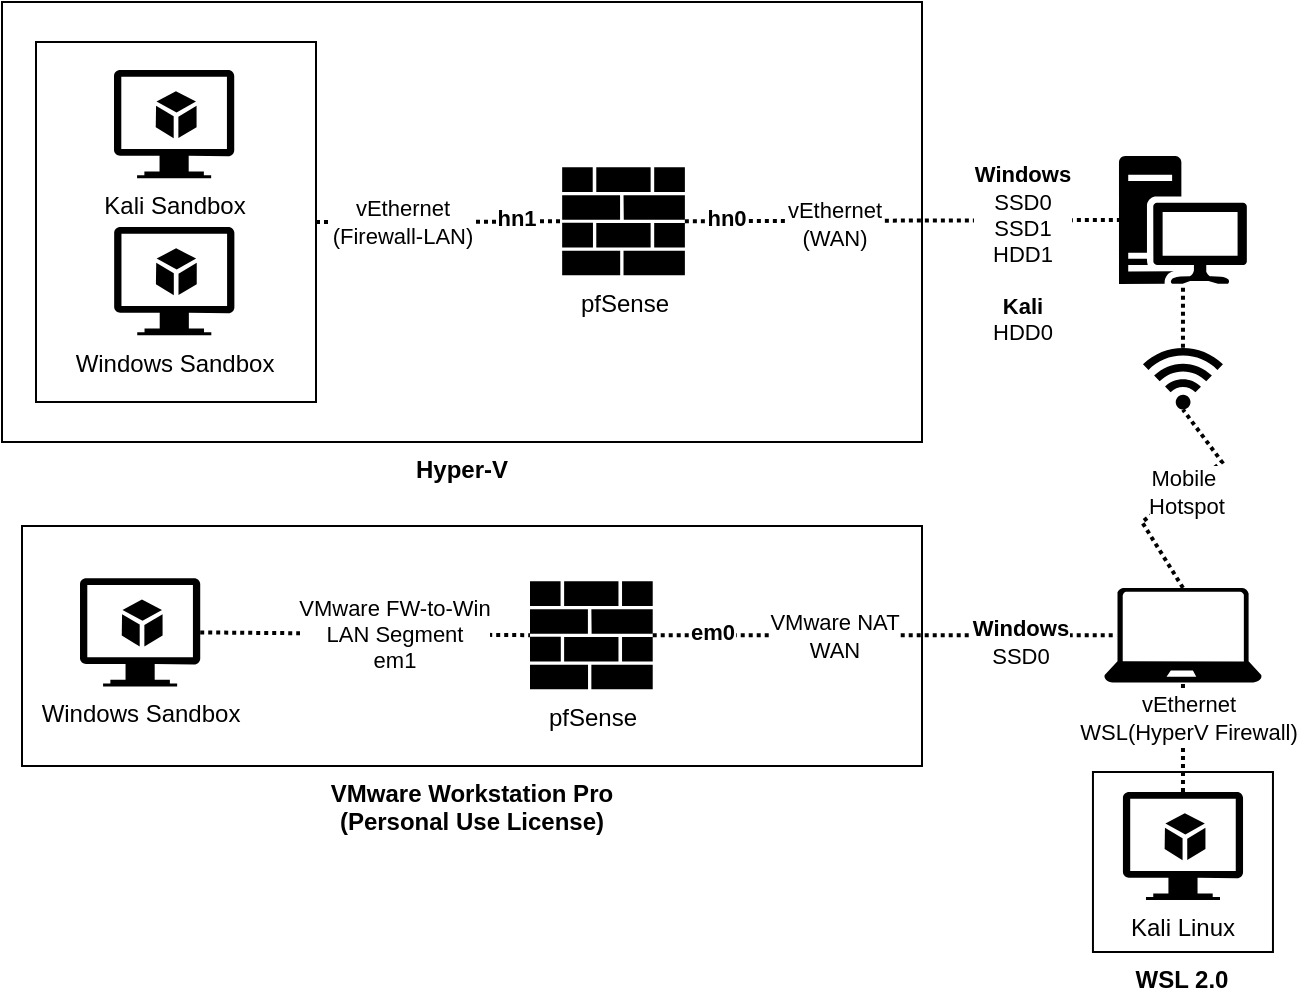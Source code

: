 <mxfile version="26.0.13">
  <diagram name="Page-1" id="wu3uH7MPWoGManeEXMyQ">
    <mxGraphModel dx="2336" dy="620" grid="1" gridSize="10" guides="1" tooltips="1" connect="1" arrows="1" fold="1" page="1" pageScale="1" pageWidth="1169" pageHeight="826" math="0" shadow="0">
      <root>
        <mxCell id="0" />
        <mxCell id="1" parent="0" />
        <mxCell id="8OkVdOE0yO2fCD5ghOcW-45" value="Hyper-V" style="rounded=0;whiteSpace=wrap;fillColor=none;labelPosition=center;verticalLabelPosition=bottom;align=center;verticalAlign=top;fontStyle=1;html=1;" vertex="1" parent="1">
          <mxGeometry x="-40" y="220" width="460" height="220" as="geometry" />
        </mxCell>
        <mxCell id="8OkVdOE0yO2fCD5ghOcW-11" value="" style="endArrow=none;dashed=1;html=1;strokeWidth=2;rounded=0;entryX=0;entryY=0.5;entryDx=0;entryDy=0;entryPerimeter=0;dashPattern=1 1;exitX=1;exitY=0.5;exitDx=0;exitDy=0;exitPerimeter=0;" edge="1" parent="1" source="8OkVdOE0yO2fCD5ghOcW-24" target="8OkVdOE0yO2fCD5ghOcW-19">
          <mxGeometry width="50" height="50" relative="1" as="geometry">
            <mxPoint x="183.11" y="536.6" as="sourcePoint" />
            <mxPoint x="281.893" y="538.298" as="targetPoint" />
          </mxGeometry>
        </mxCell>
        <mxCell id="8OkVdOE0yO2fCD5ghOcW-36" value="&lt;div&gt;VMware FW-to-Win&lt;/div&gt;&lt;div&gt;LAN Segment&lt;br&gt;em1&lt;/div&gt;" style="edgeLabel;html=1;align=center;verticalAlign=middle;resizable=0;points=[];" vertex="1" connectable="0" parent="8OkVdOE0yO2fCD5ghOcW-11">
          <mxGeometry x="-0.15" relative="1" as="geometry">
            <mxPoint x="27" as="offset" />
          </mxGeometry>
        </mxCell>
        <mxCell id="8OkVdOE0yO2fCD5ghOcW-18" value="" style="sketch=0;aspect=fixed;pointerEvents=1;shadow=0;dashed=0;html=1;strokeColor=none;labelPosition=center;verticalLabelPosition=bottom;verticalAlign=top;align=center;fillColor=light-dark(#000000, #bfd3ff);shape=mxgraph.azure.laptop" vertex="1" parent="1">
          <mxGeometry x="511.07" y="512.95" width="78.83" height="47.3" as="geometry" />
        </mxCell>
        <mxCell id="8OkVdOE0yO2fCD5ghOcW-19" value="pfSense" style="sketch=0;aspect=fixed;pointerEvents=1;shadow=0;dashed=0;html=1;strokeColor=none;labelPosition=center;verticalLabelPosition=bottom;verticalAlign=top;align=center;fillColor=#000000;shape=mxgraph.mscae.enterprise.firewall" vertex="1" parent="1">
          <mxGeometry x="224" y="509.6" width="61.36" height="54" as="geometry" />
        </mxCell>
        <mxCell id="8OkVdOE0yO2fCD5ghOcW-20" value="" style="endArrow=none;dashed=1;html=1;strokeWidth=2;rounded=0;entryX=0.08;entryY=0.5;entryDx=0;entryDy=0;entryPerimeter=0;dashPattern=1 1;exitX=1;exitY=0.5;exitDx=0;exitDy=0;exitPerimeter=0;" edge="1" parent="1" source="8OkVdOE0yO2fCD5ghOcW-19">
          <mxGeometry width="50" height="50" relative="1" as="geometry">
            <mxPoint x="340" y="535" as="sourcePoint" />
            <mxPoint x="517.376" y="536.6" as="targetPoint" />
          </mxGeometry>
        </mxCell>
        <mxCell id="8OkVdOE0yO2fCD5ghOcW-35" value="&lt;div&gt;VMware NAT&lt;/div&gt;&lt;div&gt;WAN&lt;/div&gt;" style="edgeLabel;html=1;align=center;verticalAlign=middle;resizable=0;points=[];" vertex="1" connectable="0" parent="8OkVdOE0yO2fCD5ghOcW-20">
          <mxGeometry x="0.152" y="1" relative="1" as="geometry">
            <mxPoint x="-43" y="1" as="offset" />
          </mxGeometry>
        </mxCell>
        <mxCell id="8OkVdOE0yO2fCD5ghOcW-55" value="&lt;b&gt;Windows&lt;br&gt;&lt;/b&gt;SSD0" style="edgeLabel;html=1;align=center;verticalAlign=middle;resizable=0;points=[];" vertex="1" connectable="0" parent="8OkVdOE0yO2fCD5ghOcW-20">
          <mxGeometry x="0.444" y="-3" relative="1" as="geometry">
            <mxPoint x="16" as="offset" />
          </mxGeometry>
        </mxCell>
        <mxCell id="8OkVdOE0yO2fCD5ghOcW-60" value="em0" style="edgeLabel;html=1;align=center;verticalAlign=middle;resizable=0;points=[];fontStyle=1" vertex="1" connectable="0" parent="8OkVdOE0yO2fCD5ghOcW-20">
          <mxGeometry x="-0.744" y="2" relative="1" as="geometry">
            <mxPoint as="offset" />
          </mxGeometry>
        </mxCell>
        <mxCell id="8OkVdOE0yO2fCD5ghOcW-21" value="" style="sketch=0;aspect=fixed;pointerEvents=1;shadow=0;dashed=0;html=1;strokeColor=none;labelPosition=center;verticalLabelPosition=bottom;verticalAlign=top;align=center;fillColor=#000000;shape=mxgraph.mscae.enterprise.workstation_client" vertex="1" parent="1">
          <mxGeometry x="518.49" y="297" width="64" height="64" as="geometry" />
        </mxCell>
        <mxCell id="8OkVdOE0yO2fCD5ghOcW-24" value="Windows Sandbox" style="sketch=0;aspect=fixed;pointerEvents=1;shadow=0;dashed=0;html=1;strokeColor=none;labelPosition=center;verticalLabelPosition=bottom;verticalAlign=top;align=center;fillColor=light-dark(#000000, #bfd3ff);shape=mxgraph.azure.virtual_machine_feature" vertex="1" parent="1">
          <mxGeometry x="-1" y="508.15" width="60.11" height="54.1" as="geometry" />
        </mxCell>
        <mxCell id="8OkVdOE0yO2fCD5ghOcW-25" value="Kali Linux" style="sketch=0;aspect=fixed;pointerEvents=1;shadow=0;dashed=0;html=1;strokeColor=none;labelPosition=center;verticalLabelPosition=bottom;verticalAlign=top;align=center;fillColor=#000000;shape=mxgraph.azure.virtual_machine_feature" vertex="1" parent="1">
          <mxGeometry x="520.46" y="615" width="60.06" height="54.05" as="geometry" />
        </mxCell>
        <mxCell id="8OkVdOE0yO2fCD5ghOcW-26" value="" style="endArrow=none;dashed=1;html=1;strokeWidth=2;rounded=0;entryX=0.5;entryY=1;entryDx=0;entryDy=0;entryPerimeter=0;dashPattern=1 1;exitX=0.5;exitY=0;exitDx=0;exitDy=0;exitPerimeter=0;" edge="1" parent="1" source="8OkVdOE0yO2fCD5ghOcW-25" target="8OkVdOE0yO2fCD5ghOcW-18">
          <mxGeometry width="50" height="50" relative="1" as="geometry">
            <mxPoint x="475.15" y="560.25" as="sourcePoint" />
            <mxPoint x="561.15" y="560.25" as="targetPoint" />
          </mxGeometry>
        </mxCell>
        <mxCell id="8OkVdOE0yO2fCD5ghOcW-38" value="&lt;div&gt;vEthernet&lt;/div&gt;&lt;div&gt;WSL(HyperV Firewall)&lt;/div&gt;" style="edgeLabel;html=1;align=center;verticalAlign=middle;resizable=0;points=[];" vertex="1" connectable="0" parent="8OkVdOE0yO2fCD5ghOcW-26">
          <mxGeometry x="0.358" y="-2" relative="1" as="geometry">
            <mxPoint as="offset" />
          </mxGeometry>
        </mxCell>
        <mxCell id="8OkVdOE0yO2fCD5ghOcW-27" value="WSL 2.0" style="whiteSpace=wrap;html=1;aspect=fixed;fillColor=none;labelPosition=center;verticalLabelPosition=bottom;align=center;verticalAlign=top;fontStyle=1" vertex="1" parent="1">
          <mxGeometry x="505.48" y="605" width="90" height="90" as="geometry" />
        </mxCell>
        <mxCell id="8OkVdOE0yO2fCD5ghOcW-28" value="" style="sketch=0;aspect=fixed;pointerEvents=1;shadow=0;dashed=0;html=1;strokeColor=none;labelPosition=left;verticalLabelPosition=middle;verticalAlign=middle;align=right;fillColor=light-dark(#000000, #bfd3ff);shape=mxgraph.mscae.enterprise.wireless_connection;rotation=-90;textDirection=vertical-rl;" vertex="1" parent="1">
          <mxGeometry x="533.68" y="387" width="33.6" height="40" as="geometry" />
        </mxCell>
        <mxCell id="8OkVdOE0yO2fCD5ghOcW-30" value="" style="endArrow=none;dashed=1;html=1;strokeWidth=2;rounded=0;entryX=0.5;entryY=1;entryDx=0;entryDy=0;entryPerimeter=0;dashPattern=1 1;exitX=0.92;exitY=0.5;exitDx=0;exitDy=0;exitPerimeter=0;" edge="1" parent="1" source="8OkVdOE0yO2fCD5ghOcW-28" target="8OkVdOE0yO2fCD5ghOcW-21">
          <mxGeometry width="50" height="50" relative="1" as="geometry">
            <mxPoint x="550.18" y="440" as="sourcePoint" />
            <mxPoint x="550.18" y="385" as="targetPoint" />
          </mxGeometry>
        </mxCell>
        <mxCell id="8OkVdOE0yO2fCD5ghOcW-31" value="" style="endArrow=none;dashed=1;html=1;strokeWidth=2;rounded=0;dashPattern=1 1;exitX=0.5;exitY=0;exitDx=0;exitDy=0;exitPerimeter=0;entryX=0;entryY=0.5;entryDx=0;entryDy=0;entryPerimeter=0;" edge="1" parent="1" source="8OkVdOE0yO2fCD5ghOcW-18" target="8OkVdOE0yO2fCD5ghOcW-28">
          <mxGeometry width="50" height="50" relative="1" as="geometry">
            <mxPoint x="560" y="420" as="sourcePoint" />
            <mxPoint x="550" y="454" as="targetPoint" />
            <Array as="points">
              <mxPoint x="530" y="480" />
              <mxPoint x="570" y="450" />
            </Array>
          </mxGeometry>
        </mxCell>
        <mxCell id="8OkVdOE0yO2fCD5ghOcW-32" value="&lt;div&gt;Mobile&amp;nbsp;&lt;/div&gt;&lt;div&gt;Hotspot&lt;/div&gt;" style="edgeLabel;html=1;align=center;verticalAlign=middle;resizable=0;points=[];" vertex="1" connectable="0" parent="8OkVdOE0yO2fCD5ghOcW-31">
          <mxGeometry x="0.189" y="-1" relative="1" as="geometry">
            <mxPoint x="-5" y="4" as="offset" />
          </mxGeometry>
        </mxCell>
        <mxCell id="8OkVdOE0yO2fCD5ghOcW-37" value="&lt;div&gt;VMware Workstation Pro&lt;/div&gt;&lt;div&gt;(Personal Use License)&lt;/div&gt;" style="rounded=0;whiteSpace=wrap;html=1;fillColor=none;labelPosition=center;verticalLabelPosition=bottom;align=center;verticalAlign=top;fontStyle=1" vertex="1" parent="1">
          <mxGeometry x="-30" y="482" width="450" height="120" as="geometry" />
        </mxCell>
        <mxCell id="8OkVdOE0yO2fCD5ghOcW-41" value="pfSense" style="sketch=0;aspect=fixed;pointerEvents=1;shadow=0;dashed=0;html=1;strokeColor=none;labelPosition=center;verticalLabelPosition=bottom;verticalAlign=top;align=center;fillColor=#000000;shape=mxgraph.mscae.enterprise.firewall" vertex="1" parent="1">
          <mxGeometry x="240.08" y="302.6" width="61.36" height="54" as="geometry" />
        </mxCell>
        <mxCell id="8OkVdOE0yO2fCD5ghOcW-42" value="" style="endArrow=none;dashed=1;html=1;strokeWidth=2;rounded=0;entryX=0;entryY=0.5;entryDx=0;entryDy=0;entryPerimeter=0;dashPattern=1 1;exitX=1;exitY=0.5;exitDx=0;exitDy=0;exitPerimeter=0;" edge="1" parent="1" source="8OkVdOE0yO2fCD5ghOcW-41" target="8OkVdOE0yO2fCD5ghOcW-21">
          <mxGeometry width="50" height="50" relative="1" as="geometry">
            <mxPoint x="382.44" y="329.6" as="sourcePoint" />
            <mxPoint x="520.456" y="329.6" as="targetPoint" />
          </mxGeometry>
        </mxCell>
        <mxCell id="8OkVdOE0yO2fCD5ghOcW-43" value="&lt;div&gt;vEthernet&lt;/div&gt;&lt;div&gt;(WAN)&lt;/div&gt;" style="edgeLabel;html=1;align=center;verticalAlign=middle;resizable=0;points=[];" vertex="1" connectable="0" parent="8OkVdOE0yO2fCD5ghOcW-42">
          <mxGeometry x="0.152" y="1" relative="1" as="geometry">
            <mxPoint x="-51" y="2" as="offset" />
          </mxGeometry>
        </mxCell>
        <mxCell id="8OkVdOE0yO2fCD5ghOcW-46" value="&lt;div&gt;&lt;b&gt;Windows&lt;/b&gt;&lt;/div&gt;&lt;div&gt;SSD0&lt;br&gt;SSD1&lt;br&gt;HDD1&lt;br&gt;&lt;br&gt;&lt;b&gt;Kali&lt;br&gt;&lt;/b&gt;HDD0&lt;/div&gt;" style="edgeLabel;html=1;align=center;verticalAlign=middle;resizable=0;points=[];" vertex="1" connectable="0" parent="8OkVdOE0yO2fCD5ghOcW-42">
          <mxGeometry x="0.366" relative="1" as="geometry">
            <mxPoint x="20" y="17" as="offset" />
          </mxGeometry>
        </mxCell>
        <mxCell id="8OkVdOE0yO2fCD5ghOcW-44" value="Windows Sandbox" style="sketch=0;aspect=fixed;pointerEvents=1;shadow=0;dashed=0;html=1;strokeColor=none;labelPosition=center;verticalLabelPosition=bottom;verticalAlign=top;align=center;fillColor=light-dark(#000000, #bfd3ff);shape=mxgraph.azure.virtual_machine_feature" vertex="1" parent="1">
          <mxGeometry x="16.08" y="332.5" width="60.11" height="54.1" as="geometry" />
        </mxCell>
        <mxCell id="8OkVdOE0yO2fCD5ghOcW-49" value="Kali Sandbox" style="sketch=0;aspect=fixed;pointerEvents=1;shadow=0;dashed=0;html=1;strokeColor=none;labelPosition=center;verticalLabelPosition=bottom;verticalAlign=top;align=center;fillColor=light-dark(#000000, #bfd3ff);shape=mxgraph.azure.virtual_machine_feature" vertex="1" parent="1">
          <mxGeometry x="16.0" y="254" width="60.11" height="54.1" as="geometry" />
        </mxCell>
        <mxCell id="8OkVdOE0yO2fCD5ghOcW-57" value="hn0" style="edgeLabel;html=1;align=center;verticalAlign=middle;resizable=0;points=[];fontStyle=1" vertex="1" connectable="0" parent="1">
          <mxGeometry x="322.002" y="328.003" as="geometry" />
        </mxCell>
        <mxCell id="8OkVdOE0yO2fCD5ghOcW-61" value="" style="rounded=0;whiteSpace=wrap;fillColor=none;labelPosition=right;verticalLabelPosition=middle;align=left;verticalAlign=middle;fontStyle=1;html=1;" vertex="1" parent="1">
          <mxGeometry x="-23" y="240" width="140" height="180" as="geometry" />
        </mxCell>
        <mxCell id="8OkVdOE0yO2fCD5ghOcW-62" style="edgeStyle=orthogonalEdgeStyle;rounded=0;orthogonalLoop=1;jettySize=auto;html=1;entryX=0;entryY=0.5;entryDx=0;entryDy=0;entryPerimeter=0;dashed=1;dashPattern=1 1;strokeWidth=2;endArrow=none;startFill=0;" edge="1" parent="1" source="8OkVdOE0yO2fCD5ghOcW-61" target="8OkVdOE0yO2fCD5ghOcW-41">
          <mxGeometry relative="1" as="geometry" />
        </mxCell>
        <mxCell id="8OkVdOE0yO2fCD5ghOcW-63" value="hn1" style="edgeLabel;html=1;align=center;verticalAlign=middle;resizable=0;points=[];fontStyle=1" vertex="1" connectable="0" parent="8OkVdOE0yO2fCD5ghOcW-62">
          <mxGeometry x="-0.13" y="-2" relative="1" as="geometry">
            <mxPoint x="46" y="-4" as="offset" />
          </mxGeometry>
        </mxCell>
        <mxCell id="8OkVdOE0yO2fCD5ghOcW-65" value="vEthernet&lt;br&gt;(Firewall-LAN)" style="edgeLabel;html=1;align=center;verticalAlign=middle;resizable=0;points=[];" vertex="1" connectable="0" parent="1">
          <mxGeometry x="160.002" y="329.603" as="geometry" />
        </mxCell>
      </root>
    </mxGraphModel>
  </diagram>
</mxfile>
